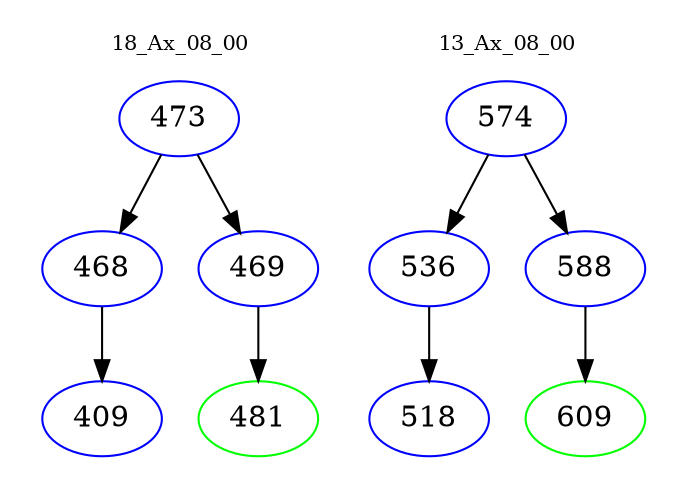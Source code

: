 digraph{
subgraph cluster_0 {
color = white
label = "18_Ax_08_00";
fontsize=10;
T0_473 [label="473", color="blue"]
T0_473 -> T0_468 [color="black"]
T0_468 [label="468", color="blue"]
T0_468 -> T0_409 [color="black"]
T0_409 [label="409", color="blue"]
T0_473 -> T0_469 [color="black"]
T0_469 [label="469", color="blue"]
T0_469 -> T0_481 [color="black"]
T0_481 [label="481", color="green"]
}
subgraph cluster_1 {
color = white
label = "13_Ax_08_00";
fontsize=10;
T1_574 [label="574", color="blue"]
T1_574 -> T1_536 [color="black"]
T1_536 [label="536", color="blue"]
T1_536 -> T1_518 [color="black"]
T1_518 [label="518", color="blue"]
T1_574 -> T1_588 [color="black"]
T1_588 [label="588", color="blue"]
T1_588 -> T1_609 [color="black"]
T1_609 [label="609", color="green"]
}
}
